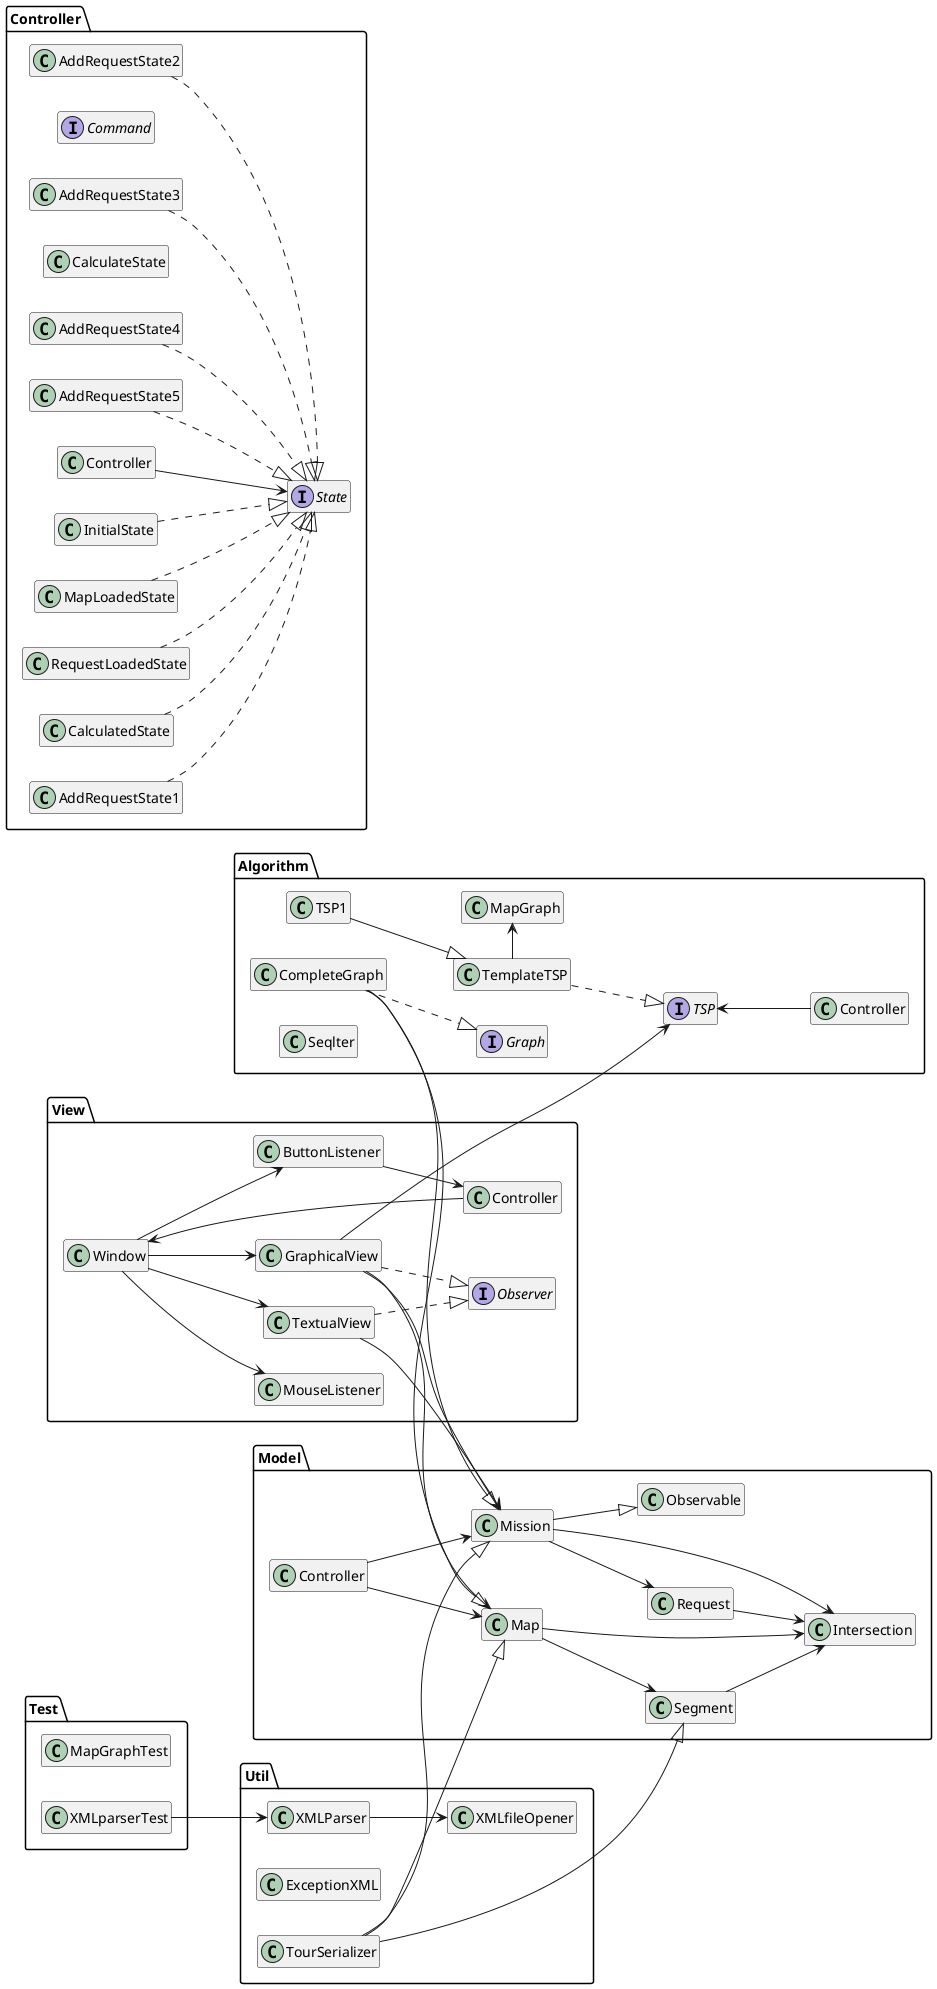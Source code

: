 @startuml

hide members
left to right direction
Package Controller{
    class Controller

    interface Command
    class InitialState
    class CalculateState
    class MapLoadedState
    class RequestLoadedState

    interface State
    Controller --> State
    InitialState ..|> State
    CalculatedState ..|> State
    MapLoadedState ..|> State
    RequestLoadedState ..|> State
    AddRequestState1..|> State
    AddRequestState2..|> State
    AddRequestState3..|> State
    AddRequestState4..|> State
    AddRequestState5..|> State
}
Package Util{
    class XMLParser
    class XMLfileOpener
    class ExceptionXML
    class TourSerializer


    XMLParser --> XMLfileOpener

}
Package Algorithm{
    interface TSP
    class TSP1
    class TemplateTSP
    interface Graph
    class CompleteGraph
    class MapGraph
    class Seqlter



    TemplateTSP -> MapGraph
    Controller -up-> TSP
    TSP1 --|> TemplateTSP
    TemplateTSP ..|> TSP
    CompleteGraph..|> Graph

}
Package Model{
    class Intersection
    class Map
    class Mission
    class Request
    class Segment
    class Observable

    CompleteGraph --|> Mission
    CompleteGraph --|> Map
    Mission --|> Observable
    TourSerializer --|> Map
    TourSerializer --|> Mission
    TourSerializer --|> Segment

    Map --> Intersection
    Map --> Segment
    Controller --> Map

    Controller --> Mission
    Mission --> Intersection
    Mission --> Request

    Request --> Intersection
    Segment --> Intersection

}
Package Test{
    class MapGraphTest
    class XMLparserTest

    XMLparserTest --> XMLParser
}
Package View{
    class Window
    class TextualView
    class GraphicalView
    class ButtonListener
    class MouseListener
    interface Observer

    TextualView ..|> Observer
    GraphicalView ..|> Observer

    Controller --> Window
    Window --> TextualView
    Window --> GraphicalView
    Window --> ButtonListener
    Window --> MouseListener

    TextualView --> Mission

    GraphicalView --> Map
    GraphicalView --> Mission
    GraphicalView --> TSP

    ButtonListener --> Controller

}




@enduml